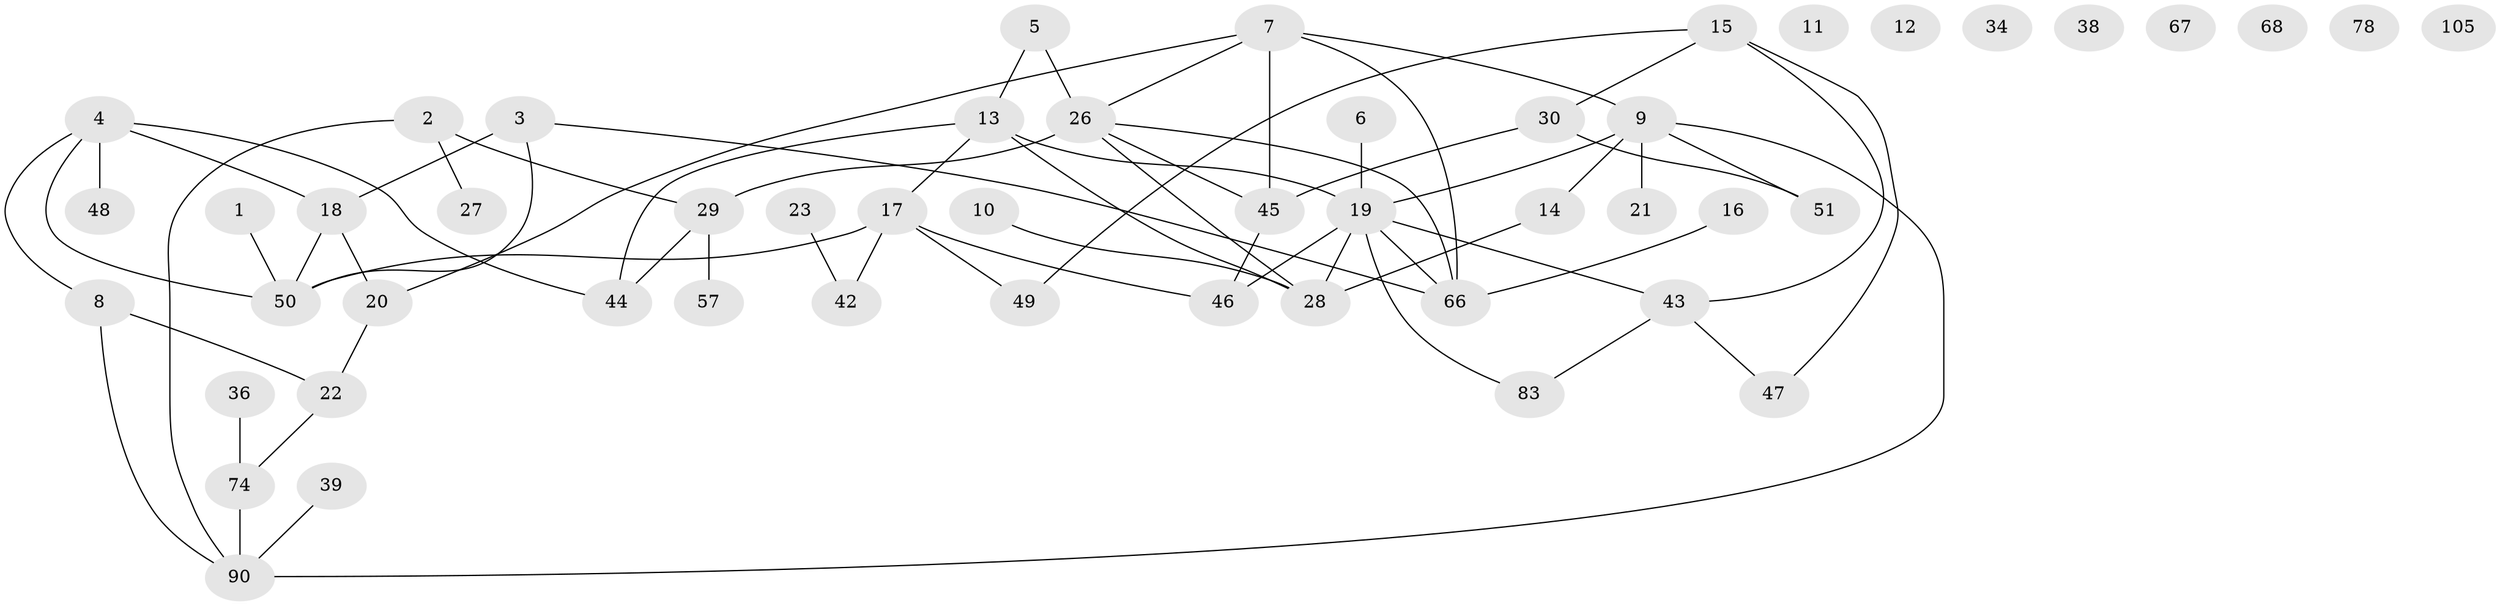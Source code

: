 // original degree distribution, {1: 0.1743119266055046, 3: 0.22018348623853212, 2: 0.3394495412844037, 4: 0.14678899082568808, 0: 0.07339449541284404, 5: 0.045871559633027525}
// Generated by graph-tools (version 1.1) at 2025/16/03/04/25 18:16:32]
// undirected, 51 vertices, 66 edges
graph export_dot {
graph [start="1"]
  node [color=gray90,style=filled];
  1 [super="+107"];
  2 [super="+92"];
  3 [super="+85"];
  4 [super="+94+93"];
  5;
  6;
  7 [super="+80"];
  8 [super="+24"];
  9 [super="+25+63+87"];
  10 [super="+109+58"];
  11;
  12;
  13 [super="+95+60"];
  14 [super="+35"];
  15 [super="+33"];
  16;
  17 [super="+41+54"];
  18 [super="+65+81"];
  19 [super="+40+79+69"];
  20 [super="+31"];
  21 [super="+89"];
  22 [super="+99"];
  23;
  26 [super="+37"];
  27;
  28 [super="+55+62"];
  29 [super="+52"];
  30 [super="+32+77"];
  34;
  36 [super="+53"];
  38;
  39;
  42 [super="+76"];
  43 [super="+106"];
  44 [super="+88+91"];
  45 [super="+71"];
  46 [super="+97"];
  47 [super="+61+72"];
  48;
  49 [super="+64"];
  50 [super="+59"];
  51;
  57;
  66 [super="+86"];
  67;
  68;
  74 [super="+84+96"];
  78;
  83;
  90 [super="+101"];
  105;
  1 -- 50;
  2 -- 27;
  2 -- 90;
  2 -- 29;
  3 -- 18;
  3 -- 50;
  3 -- 66;
  4 -- 48;
  4 -- 8;
  4 -- 18;
  4 -- 44;
  4 -- 50;
  5 -- 26;
  5 -- 13;
  6 -- 19;
  7 -- 20;
  7 -- 45;
  7 -- 9;
  7 -- 26;
  7 -- 66;
  8 -- 90;
  8 -- 22;
  9 -- 21;
  9 -- 90;
  9 -- 51;
  9 -- 14;
  9 -- 19;
  10 -- 28;
  13 -- 28;
  13 -- 44;
  13 -- 17;
  13 -- 19;
  14 -- 28;
  15 -- 49;
  15 -- 43;
  15 -- 47;
  15 -- 30;
  16 -- 66;
  17 -- 49;
  17 -- 50;
  17 -- 42;
  17 -- 46;
  18 -- 20;
  18 -- 50;
  19 -- 83;
  19 -- 43;
  19 -- 66;
  19 -- 46;
  19 -- 28 [weight=2];
  20 -- 22;
  22 -- 74;
  23 -- 42;
  26 -- 28;
  26 -- 45;
  26 -- 29 [weight=2];
  26 -- 66;
  29 -- 57;
  29 -- 44;
  30 -- 51;
  30 -- 45;
  36 -- 74;
  39 -- 90;
  43 -- 47;
  43 -- 83;
  45 -- 46;
  74 -- 90;
}
